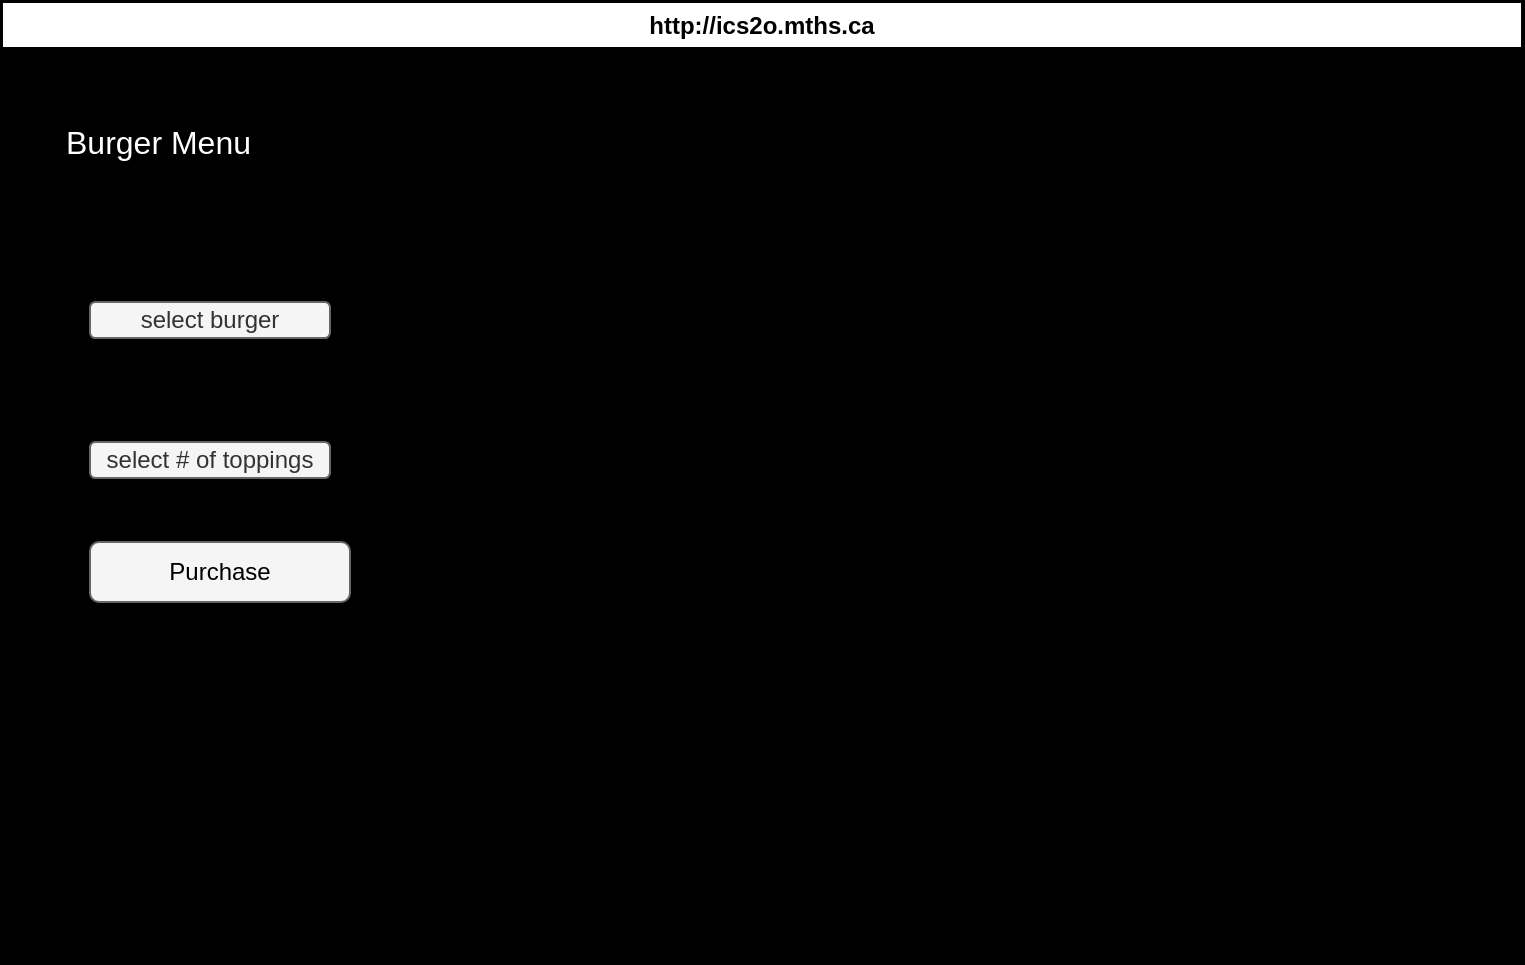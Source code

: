 <mxfile>
    <diagram id="HIP3nbAZw_EuaXWnEj3U" name="Page-1">
        <mxGraphModel dx="1086" dy="743" grid="1" gridSize="10" guides="1" tooltips="1" connect="1" arrows="1" fold="1" page="1" pageScale="1" pageWidth="850" pageHeight="1100" background="#000000" math="0" shadow="0">
            <root>
                <mxCell id="0"/>
                <mxCell id="1" parent="0"/>
                <mxCell id="7" value="http://ics2o.mths.ca" style="swimlane;whiteSpace=wrap;html=1;" parent="1" vertex="1">
                    <mxGeometry x="40" y="40" width="760" height="480" as="geometry"/>
                </mxCell>
                <mxCell id="8" value="&lt;font color=&quot;#000000&quot;&gt;http://ics2o.mths.ca&lt;/font&gt;" style="swimlane;whiteSpace=wrap;html=1;fillColor=#FFFFFF;" vertex="1" parent="1">
                    <mxGeometry x="40" y="40" width="760" height="480" as="geometry"/>
                </mxCell>
                <mxCell id="9" value="select burger" style="rounded=1;whiteSpace=wrap;html=1;fillColor=#f5f5f5;fontColor=#333333;strokeColor=#666666;" vertex="1" parent="8">
                    <mxGeometry x="44" y="150" width="120" height="18" as="geometry"/>
                </mxCell>
                <mxCell id="10" value="Purchase" style="rounded=1;whiteSpace=wrap;html=1;fillColor=#f5f5f5;fontColor=#000000;strokeColor=#666666;" vertex="1" parent="8">
                    <mxGeometry x="44" y="270" width="130" height="30" as="geometry"/>
                </mxCell>
                <mxCell id="11" value="&lt;font style=&quot;&quot;&gt;&lt;span style=&quot;font-size: 16px;&quot;&gt;Burger Menu&lt;/span&gt;&lt;br&gt;&lt;/font&gt;" style="text;html=1;align=left;verticalAlign=middle;resizable=0;points=[];autosize=1;strokeColor=none;fillColor=none;strokeWidth=1;fontColor=#FFFFFF;labelBackgroundColor=none;" vertex="1" parent="8">
                    <mxGeometry x="30" y="55" width="120" height="30" as="geometry"/>
                </mxCell>
                <mxCell id="12" value="Choose Burger:" style="text;html=1;align=center;verticalAlign=middle;resizable=0;points=[];autosize=1;strokeColor=none;fillColor=none;" vertex="1" parent="8">
                    <mxGeometry x="30" y="115" width="110" height="30" as="geometry"/>
                </mxCell>
                <mxCell id="13" value="Toppings:" style="text;html=1;align=center;verticalAlign=middle;resizable=0;points=[];autosize=1;strokeColor=none;fillColor=none;" vertex="1" parent="8">
                    <mxGeometry x="40" y="180" width="80" height="30" as="geometry"/>
                </mxCell>
                <mxCell id="14" value="select # of toppings" style="rounded=1;whiteSpace=wrap;html=1;fillColor=#f5f5f5;fontColor=#333333;strokeColor=#666666;" vertex="1" parent="8">
                    <mxGeometry x="44" y="220" width="120" height="18" as="geometry"/>
                </mxCell>
            </root>
        </mxGraphModel>
    </diagram>
</mxfile>